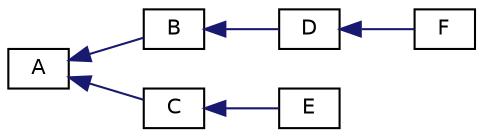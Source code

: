 digraph "Graphical Class Hierarchy"
{
 // LATEX_PDF_SIZE
  edge [fontname="Helvetica",fontsize="10",labelfontname="Helvetica",labelfontsize="10"];
  node [fontname="Helvetica",fontsize="10",shape=record];
  rankdir="LR";
  Node0 [label="A",height=0.2,width=0.4,color="black", fillcolor="white", style="filled",URL="$classA.html",tooltip=" "];
  Node0 -> Node1 [dir="back",color="midnightblue",fontsize="10",style="solid",fontname="Helvetica"];
  Node1 [label="B",height=0.2,width=0.4,color="black", fillcolor="white", style="filled",URL="$classB.html",tooltip=" "];
  Node1 -> Node2 [dir="back",color="midnightblue",fontsize="10",style="solid",fontname="Helvetica"];
  Node2 [label="D",height=0.2,width=0.4,color="black", fillcolor="white", style="filled",URL="$classD.html",tooltip=" "];
  Node2 -> Node3 [dir="back",color="midnightblue",fontsize="10",style="solid",fontname="Helvetica"];
  Node3 [label="F",height=0.2,width=0.4,color="black", fillcolor="white", style="filled",URL="$classF.html",tooltip=" "];
  Node0 -> Node4 [dir="back",color="midnightblue",fontsize="10",style="solid",fontname="Helvetica"];
  Node4 [label="C",height=0.2,width=0.4,color="black", fillcolor="white", style="filled",URL="$classC.html",tooltip=" "];
  Node4 -> Node5 [dir="back",color="midnightblue",fontsize="10",style="solid",fontname="Helvetica"];
  Node5 [label="E",height=0.2,width=0.4,color="black", fillcolor="white", style="filled",URL="$classE.html",tooltip=" "];
}
